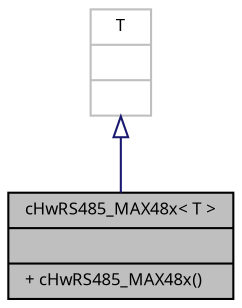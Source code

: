 digraph "cHwRS485_MAX48x&lt; T &gt;"
{
  edge [fontname="Sans",fontsize="8",labelfontname="Sans",labelfontsize="8"];
  node [fontname="Sans",fontsize="8",shape=record];
  Node1 [label="{cHwRS485_MAX48x\< T \>\n||+ cHwRS485_MAX48x()\l}",height=0.2,width=0.4,color="black", fillcolor="grey75", style="filled", fontcolor="black"];
  Node2 -> Node1 [dir="back",color="midnightblue",fontsize="8",style="solid",arrowtail="onormal",fontname="Sans"];
  Node2 [label="{T\n||}",height=0.2,width=0.4,color="grey75", fillcolor="white", style="filled"];
}
